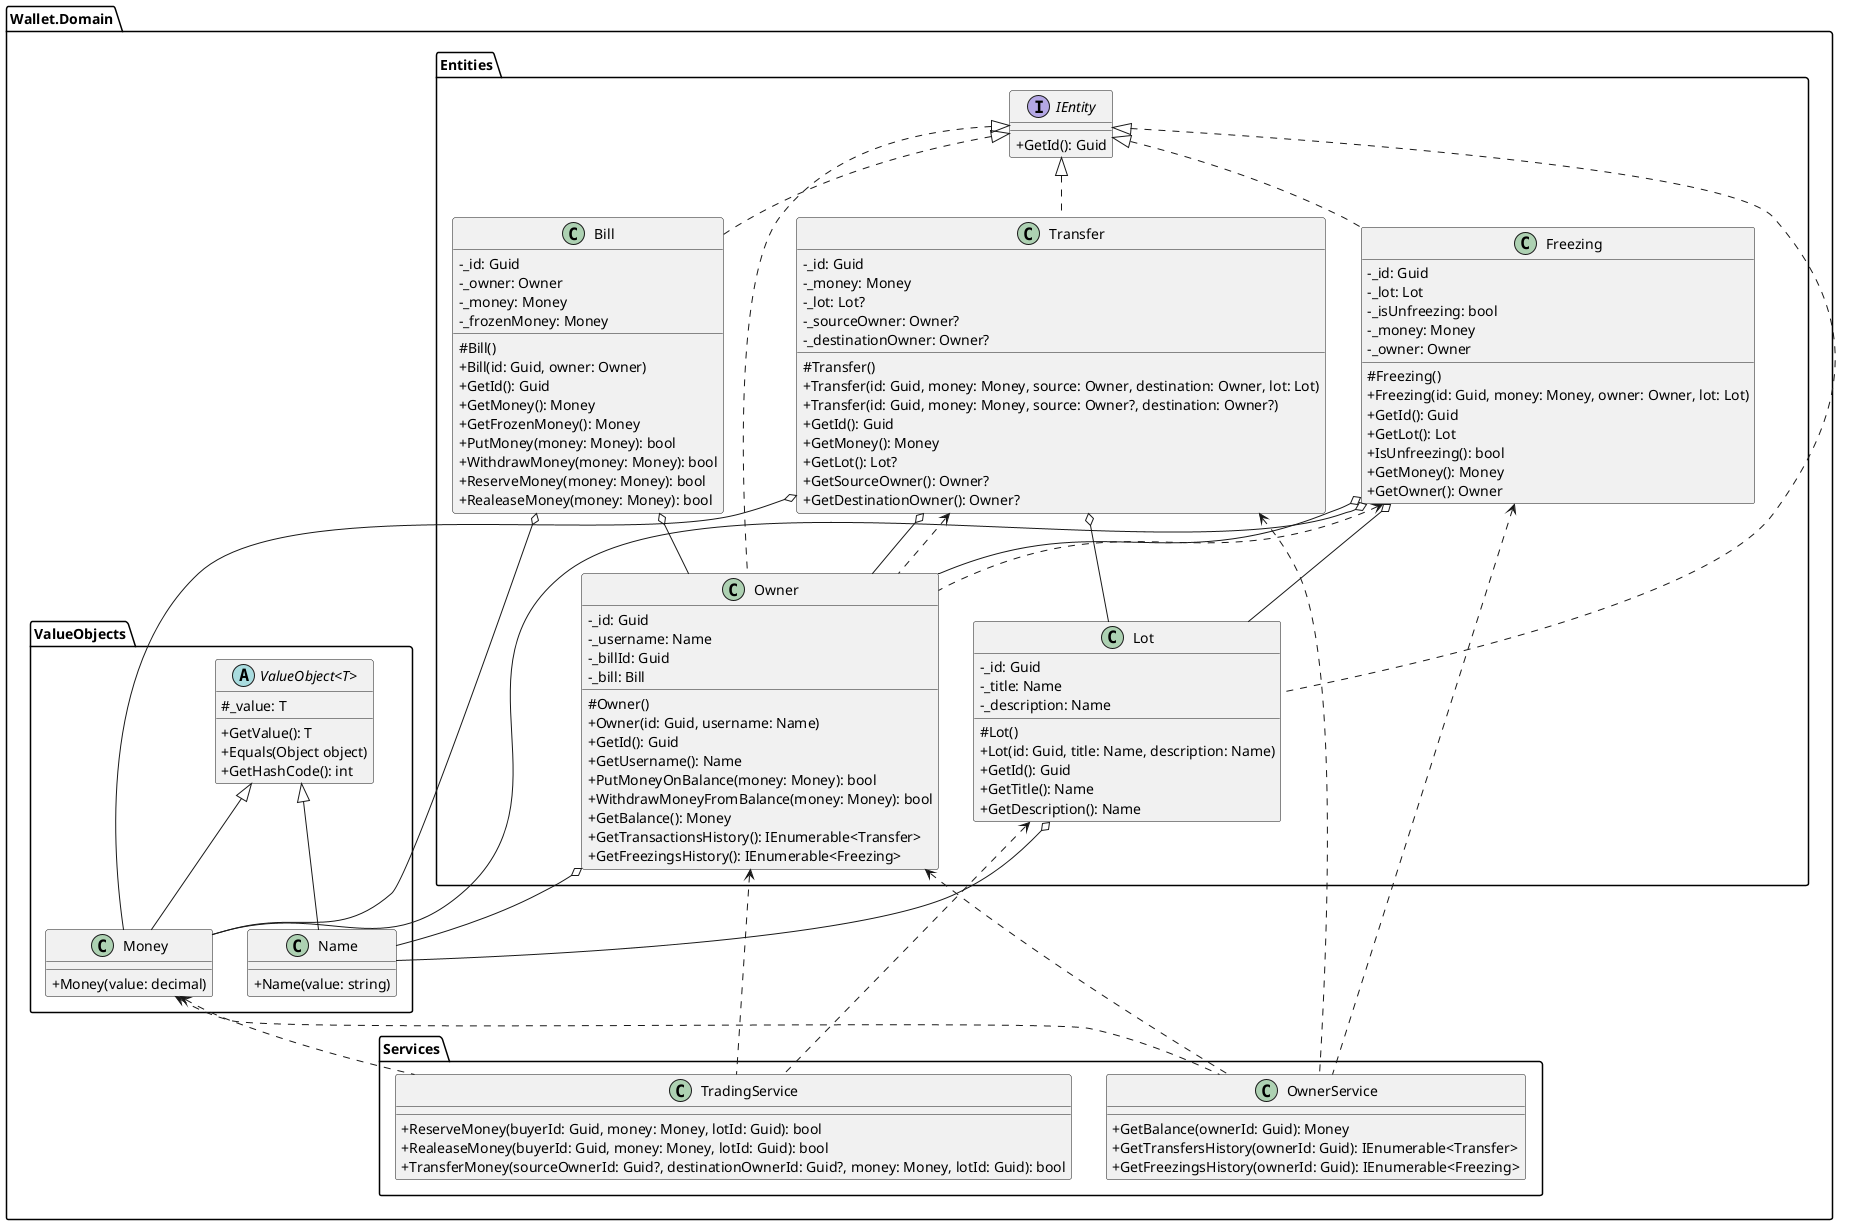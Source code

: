 @startuml test_name

set namespaceSeparator ::

skinparam classAttributeIconSize 0
skinparam genericDisplay old

interface Wallet.Domain::Entities::IEntity {
  + GetId(): Guid
}

class Wallet.Domain::Entities::Owner {
  - _id: Guid
  - _username: Name
  - _billId: Guid
  - _bill: Bill
  # Owner()
  + Owner(id: Guid, username: Name)
  + GetId(): Guid
  + GetUsername(): Name
  + PutMoneyOnBalance(money: Money): bool
  + WithdrawMoneyFromBalance(money: Money): bool
  + GetBalance(): Money
  + GetTransactionsHistory(): IEnumerable<Transfer>
  + GetFreezingsHistory(): IEnumerable<Freezing>
}

class Wallet.Domain::Entities::Bill {
  - _id: Guid
  - _owner: Owner
  - _money: Money
  - _frozenMoney: Money
  # Bill()
  + Bill(id: Guid, owner: Owner)
  + GetId(): Guid
  + GetMoney(): Money
  + GetFrozenMoney(): Money
  + PutMoney(money: Money): bool
  + WithdrawMoney(money: Money): bool
  + ReserveMoney(money: Money): bool
  + RealeaseMoney(money: Money): bool
}

class Wallet.Domain::Entities::Transfer {
  - _id: Guid
  - _money: Money
  - _lot: Lot?
  - _sourceOwner: Owner?
  - _destinationOwner: Owner?
  # Transfer()
  + Transfer(id: Guid, money: Money, source: Owner, destination: Owner, lot: Lot)
  + Transfer(id: Guid, money: Money, source: Owner?, destination: Owner?)
  + GetId(): Guid
  + GetMoney(): Money
  + GetLot(): Lot?
  + GetSourceOwner(): Owner?
  + GetDestinationOwner(): Owner?
}

class Wallet.Domain::Entities::Freezing {
  - _id: Guid
  - _lot: Lot
  - _isUnfreezing: bool
  - _money: Money
  - _owner: Owner
  # Freezing()
  + Freezing(id: Guid, money: Money, owner: Owner, lot: Lot)
  + GetId(): Guid
  + GetLot(): Lot
  + IsUnfreezing(): bool
  + GetMoney(): Money
  + GetOwner(): Owner
}

class Wallet.Domain::Entities::Lot {
  - _id: Guid
  - _title: Name
  - _description: Name
  # Lot()
  + Lot(id: Guid, title: Name, description: Name)
  + GetId(): Guid
  + GetTitle(): Name
  + GetDescription(): Name
}

class Wallet.Domain::Services::TradingService {
  + ReserveMoney(buyerId: Guid, money: Money, lotId: Guid): bool
  + RealeaseMoney(buyerId: Guid, money: Money, lotId: Guid): bool
  + TransferMoney(sourceOwnerId: Guid?, destinationOwnerId: Guid?, money: Money, lotId: Guid): bool
}

class Wallet.Domain::Services::OwnerService {
  + GetBalance(ownerId: Guid): Money
  + GetTransfersHistory(ownerId: Guid): IEnumerable<Transfer>
  + GetFreezingsHistory(ownerId: Guid): IEnumerable<Freezing>
}

abstract class Wallet.Domain::ValueObjects::ValueObject<T> {
  # _value: T
  + GetValue(): T
  + Equals(Object object)
  + GetHashCode(): int
}

class Wallet.Domain::ValueObjects::Name {
  + Name(value: string)
}

class Wallet.Domain::ValueObjects::Money {
  + Money(value: decimal)
}

Wallet.Domain::ValueObjects::ValueObject <|-- Wallet.Domain::ValueObjects::Name
Wallet.Domain::ValueObjects::ValueObject <|-- Wallet.Domain::ValueObjects::Money

Wallet.Domain::Entities::Owner o-- Wallet.Domain::ValueObjects::Name
Wallet.Domain::Entities::Lot o-- Wallet.Domain::ValueObjects::Name

Wallet.Domain::Entities::Transfer o-- Wallet.Domain::ValueObjects::Money
Wallet.Domain::Entities::Freezing o-- Wallet.Domain::ValueObjects::Money
Wallet.Domain::Entities::Bill o-- Wallet.Domain::ValueObjects::Money

Wallet.Domain::Entities::Transfer o-- Wallet.Domain::Entities::Owner
Wallet.Domain::Entities::Freezing o-- Wallet.Domain::Entities::Owner
Wallet.Domain::Entities::Bill o-- Wallet.Domain::Entities::Owner

Wallet.Domain::Entities::Transfer o-- Wallet.Domain::Entities::Lot
Wallet.Domain::Entities::Freezing o-- Wallet.Domain::Entities::Lot

Wallet.Domain::Entities::IEntity <|.. Wallet.Domain::Entities::Transfer
Wallet.Domain::Entities::IEntity <|.. Wallet.Domain::Entities::Freezing
Wallet.Domain::Entities::IEntity <|.. Wallet.Domain::Entities::Bill
Wallet.Domain::Entities::IEntity <|.. Wallet.Domain::Entities::Owner
Wallet.Domain::Entities::IEntity <|.. Wallet.Domain::Entities::Lot

Wallet.Domain::ValueObjects::Money <.. Wallet.Domain::Services::TradingService
Wallet.Domain::Entities::Owner <.. Wallet.Domain::Services::TradingService
Wallet.Domain::Entities::Lot <.. Wallet.Domain::Services::TradingService

Wallet.Domain::Entities::Transfer <.. Wallet.Domain::Entities::Owner
Wallet.Domain::Entities::Freezing <.. Wallet.Domain::Entities::Owner

Wallet.Domain::ValueObjects::Money <.. Wallet.Domain::Services::OwnerService
Wallet.Domain::Entities::Owner <.. Wallet.Domain::Services::OwnerService
Wallet.Domain::Entities::Transfer <.. Wallet.Domain::Services::OwnerService
Wallet.Domain::Entities::Freezing <.. Wallet.Domain::Services::OwnerService

@enduml
